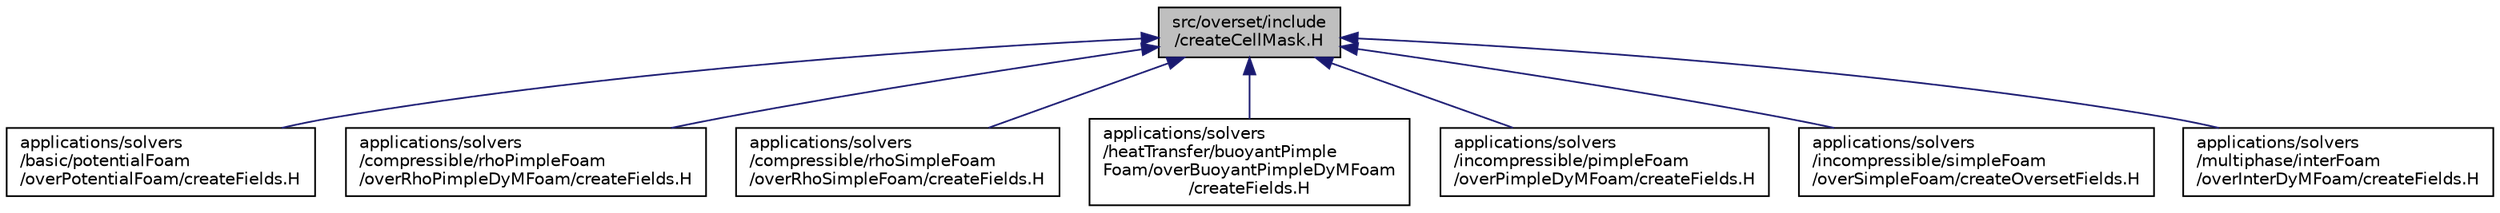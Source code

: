 digraph "src/overset/include/createCellMask.H"
{
  bgcolor="transparent";
  edge [fontname="Helvetica",fontsize="10",labelfontname="Helvetica",labelfontsize="10"];
  node [fontname="Helvetica",fontsize="10",shape=record];
  Node1 [label="src/overset/include\l/createCellMask.H",height=0.2,width=0.4,color="black", fillcolor="grey75", style="filled" fontcolor="black"];
  Node1 -> Node2 [dir="back",color="midnightblue",fontsize="10",style="solid",fontname="Helvetica"];
  Node2 [label="applications/solvers\l/basic/potentialFoam\l/overPotentialFoam/createFields.H",height=0.2,width=0.4,color="black",URL="$solvers_2basic_2potentialFoam_2overPotentialFoam_2createFields_8H.html"];
  Node1 -> Node3 [dir="back",color="midnightblue",fontsize="10",style="solid",fontname="Helvetica"];
  Node3 [label="applications/solvers\l/compressible/rhoPimpleFoam\l/overRhoPimpleDyMFoam/createFields.H",height=0.2,width=0.4,color="black",URL="$solvers_2compressible_2rhoPimpleFoam_2overRhoPimpleDyMFoam_2createFields_8H.html"];
  Node1 -> Node4 [dir="back",color="midnightblue",fontsize="10",style="solid",fontname="Helvetica"];
  Node4 [label="applications/solvers\l/compressible/rhoSimpleFoam\l/overRhoSimpleFoam/createFields.H",height=0.2,width=0.4,color="black",URL="$solvers_2compressible_2rhoSimpleFoam_2overRhoSimpleFoam_2createFields_8H.html"];
  Node1 -> Node5 [dir="back",color="midnightblue",fontsize="10",style="solid",fontname="Helvetica"];
  Node5 [label="applications/solvers\l/heatTransfer/buoyantPimple\lFoam/overBuoyantPimpleDyMFoam\l/createFields.H",height=0.2,width=0.4,color="black",URL="$solvers_2heatTransfer_2buoyantPimpleFoam_2overBuoyantPimpleDyMFoam_2createFields_8H.html"];
  Node1 -> Node6 [dir="back",color="midnightblue",fontsize="10",style="solid",fontname="Helvetica"];
  Node6 [label="applications/solvers\l/incompressible/pimpleFoam\l/overPimpleDyMFoam/createFields.H",height=0.2,width=0.4,color="black",URL="$solvers_2incompressible_2pimpleFoam_2overPimpleDyMFoam_2createFields_8H.html"];
  Node1 -> Node7 [dir="back",color="midnightblue",fontsize="10",style="solid",fontname="Helvetica"];
  Node7 [label="applications/solvers\l/incompressible/simpleFoam\l/overSimpleFoam/createOversetFields.H",height=0.2,width=0.4,color="black",URL="$createOversetFields_8H.html"];
  Node1 -> Node8 [dir="back",color="midnightblue",fontsize="10",style="solid",fontname="Helvetica"];
  Node8 [label="applications/solvers\l/multiphase/interFoam\l/overInterDyMFoam/createFields.H",height=0.2,width=0.4,color="black",URL="$solvers_2multiphase_2interFoam_2overInterDyMFoam_2createFields_8H.html"];
}
